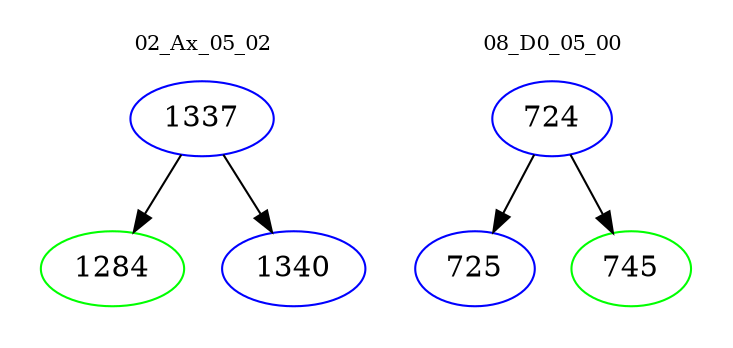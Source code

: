 digraph{
subgraph cluster_0 {
color = white
label = "02_Ax_05_02";
fontsize=10;
T0_1337 [label="1337", color="blue"]
T0_1337 -> T0_1284 [color="black"]
T0_1284 [label="1284", color="green"]
T0_1337 -> T0_1340 [color="black"]
T0_1340 [label="1340", color="blue"]
}
subgraph cluster_1 {
color = white
label = "08_D0_05_00";
fontsize=10;
T1_724 [label="724", color="blue"]
T1_724 -> T1_725 [color="black"]
T1_725 [label="725", color="blue"]
T1_724 -> T1_745 [color="black"]
T1_745 [label="745", color="green"]
}
}
